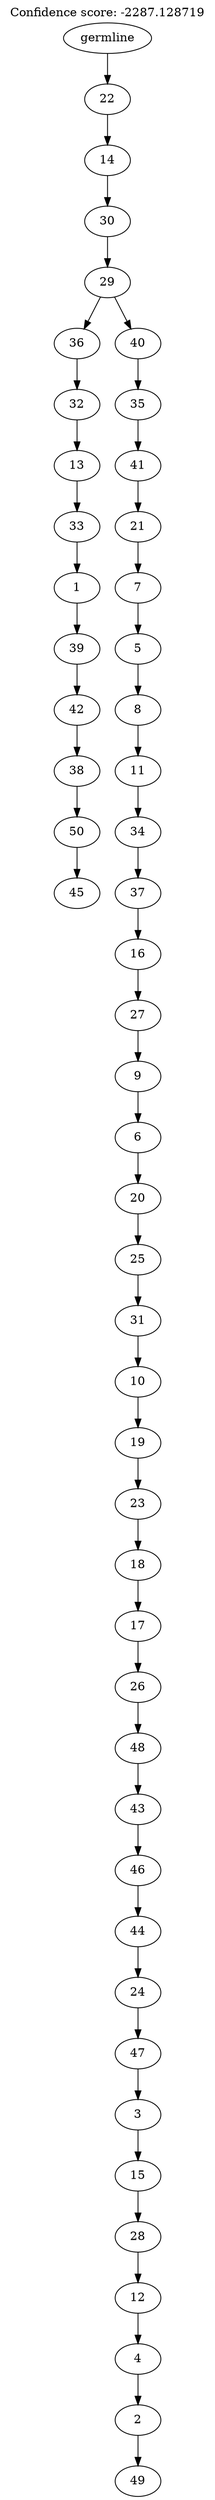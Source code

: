 digraph g {
	"49" -> "50";
	"50" [label="45"];
	"48" -> "49";
	"49" [label="50"];
	"47" -> "48";
	"48" [label="38"];
	"46" -> "47";
	"47" [label="42"];
	"45" -> "46";
	"46" [label="39"];
	"44" -> "45";
	"45" [label="1"];
	"43" -> "44";
	"44" [label="33"];
	"42" -> "43";
	"43" [label="13"];
	"41" -> "42";
	"42" [label="32"];
	"39" -> "40";
	"40" [label="49"];
	"38" -> "39";
	"39" [label="2"];
	"37" -> "38";
	"38" [label="4"];
	"36" -> "37";
	"37" [label="12"];
	"35" -> "36";
	"36" [label="28"];
	"34" -> "35";
	"35" [label="15"];
	"33" -> "34";
	"34" [label="3"];
	"32" -> "33";
	"33" [label="47"];
	"31" -> "32";
	"32" [label="24"];
	"30" -> "31";
	"31" [label="44"];
	"29" -> "30";
	"30" [label="46"];
	"28" -> "29";
	"29" [label="43"];
	"27" -> "28";
	"28" [label="48"];
	"26" -> "27";
	"27" [label="26"];
	"25" -> "26";
	"26" [label="17"];
	"24" -> "25";
	"25" [label="18"];
	"23" -> "24";
	"24" [label="23"];
	"22" -> "23";
	"23" [label="19"];
	"21" -> "22";
	"22" [label="10"];
	"20" -> "21";
	"21" [label="31"];
	"19" -> "20";
	"20" [label="25"];
	"18" -> "19";
	"19" [label="20"];
	"17" -> "18";
	"18" [label="6"];
	"16" -> "17";
	"17" [label="9"];
	"15" -> "16";
	"16" [label="27"];
	"14" -> "15";
	"15" [label="16"];
	"13" -> "14";
	"14" [label="37"];
	"12" -> "13";
	"13" [label="34"];
	"11" -> "12";
	"12" [label="11"];
	"10" -> "11";
	"11" [label="8"];
	"9" -> "10";
	"10" [label="5"];
	"8" -> "9";
	"9" [label="7"];
	"7" -> "8";
	"8" [label="21"];
	"6" -> "7";
	"7" [label="41"];
	"5" -> "6";
	"6" [label="35"];
	"4" -> "5";
	"5" [label="40"];
	"4" -> "41";
	"41" [label="36"];
	"3" -> "4";
	"4" [label="29"];
	"2" -> "3";
	"3" [label="30"];
	"1" -> "2";
	"2" [label="14"];
	"0" -> "1";
	"1" [label="22"];
	"0" [label="germline"];
	labelloc="t";
	label="Confidence score: -2287.128719";
}
